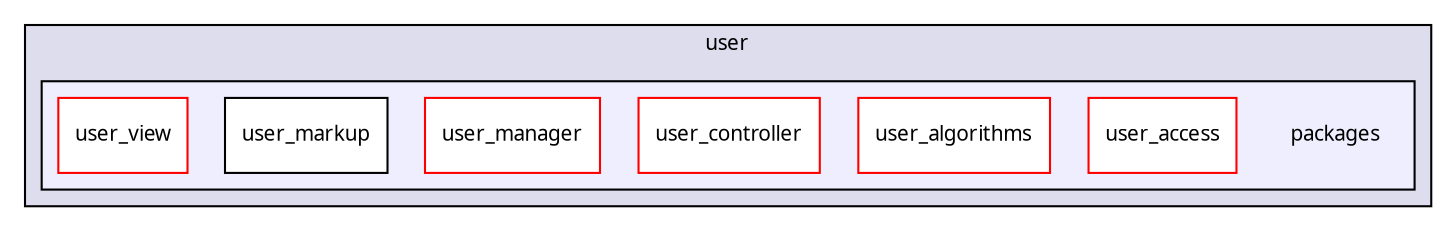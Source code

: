 digraph "packages/user/packages/" {
  compound=true
  node [ fontsize="10", fontname="FreeSans.ttf"];
  edge [ labelfontsize="10", labelfontname="FreeSans.ttf"];
  subgraph clusterdir_0c02ad2f6a1c5cbd18402f39ace85698 {
    graph [ bgcolor="#ddddee", pencolor="black", label="user" fontname="FreeSans.ttf", fontsize="10", URL="dir_0c02ad2f6a1c5cbd18402f39ace85698.html"]
  subgraph clusterdir_e6123e1b43fc815b1b375645a517ba88 {
    graph [ bgcolor="#eeeeff", pencolor="black", label="" URL="dir_e6123e1b43fc815b1b375645a517ba88.html"];
    dir_e6123e1b43fc815b1b375645a517ba88 [shape=plaintext label="packages"];
    dir_5e858277ae1559007f2bca39ccc6d005 [shape=box label="user_access" color="red" fillcolor="white" style="filled" URL="dir_5e858277ae1559007f2bca39ccc6d005.html"];
    dir_085055f4c2058d5fe199ee9dcc987b2b [shape=box label="user_algorithms" color="red" fillcolor="white" style="filled" URL="dir_085055f4c2058d5fe199ee9dcc987b2b.html"];
    dir_2834c4b3a9082cf0f99c6f226702e2a8 [shape=box label="user_controller" color="red" fillcolor="white" style="filled" URL="dir_2834c4b3a9082cf0f99c6f226702e2a8.html"];
    dir_22955a657cfcb2af602b447931c6c8fa [shape=box label="user_manager" color="red" fillcolor="white" style="filled" URL="dir_22955a657cfcb2af602b447931c6c8fa.html"];
    dir_e2856c91db487128f98558f605bfeb33 [shape=box label="user_markup" color="black" fillcolor="white" style="filled" URL="dir_e2856c91db487128f98558f605bfeb33.html"];
    dir_683eec8be44a7428d67a251766a7ae37 [shape=box label="user_view" color="red" fillcolor="white" style="filled" URL="dir_683eec8be44a7428d67a251766a7ae37.html"];
  }
  }
}
